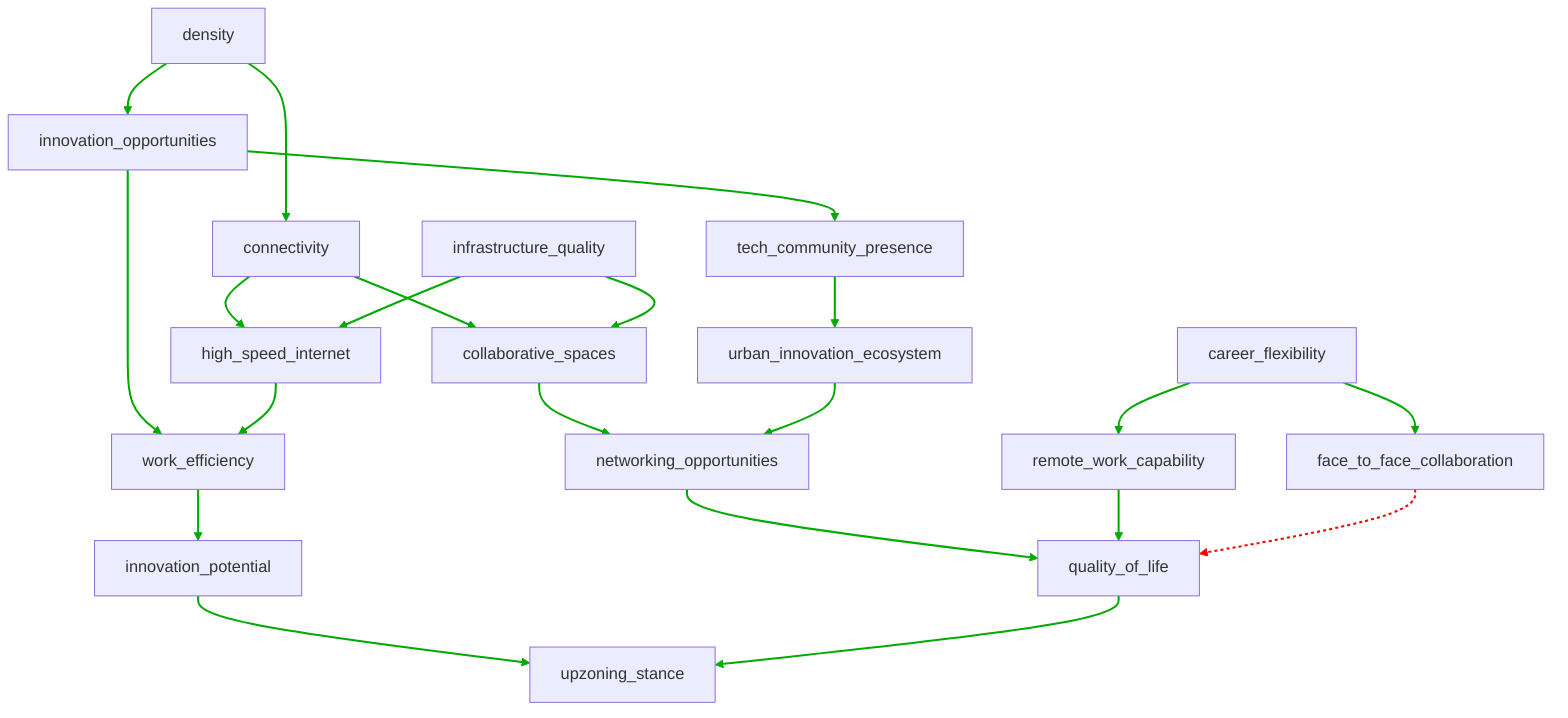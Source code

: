 flowchart TD
    n1[density]
    n2[connectivity]
    n3[innovation_opportunities]
    n4[career_flexibility]
    n5[high_speed_internet]
    n6[collaborative_spaces]
    n7[tech_community_presence]
    n8[work_efficiency]
    n9[urban_innovation_ecosystem]
    n10[networking_opportunities]
    n11[remote_work_capability]
    n12[face_to_face_collaboration]
    n13[infrastructure_quality]
    n14[innovation_potential]
    n15[quality_of_life]
    n16[upzoning_stance]
    n1 --> n2
    n1 --> n3
    n2 --> n5
    n2 --> n6
    n3 --> n7
    n3 --> n8
    n4 --> n11
    n4 --> n12
    n5 --> n8
    n6 --> n10
    n7 --> n9
    n8 --> n14
    n9 --> n10
    n10 --> n15
    n11 --> n15
    n12 --> n15
    n13 --> n5
    n13 --> n6
    n14 --> n16
    n15 --> n16
    linkStyle 0 stroke:#00AA00,stroke-width:2px
    linkStyle 1 stroke:#00AA00,stroke-width:2px
    linkStyle 2 stroke:#00AA00,stroke-width:2px
    linkStyle 3 stroke:#00AA00,stroke-width:2px
    linkStyle 4 stroke:#00AA00,stroke-width:2px
    linkStyle 5 stroke:#00AA00,stroke-width:2px
    linkStyle 6 stroke:#00AA00,stroke-width:2px
    linkStyle 7 stroke:#00AA00,stroke-width:2px
    linkStyle 8 stroke:#00AA00,stroke-width:2px
    linkStyle 9 stroke:#00AA00,stroke-width:2px
    linkStyle 10 stroke:#00AA00,stroke-width:2px
    linkStyle 11 stroke:#00AA00,stroke-width:2px
    linkStyle 12 stroke:#00AA00,stroke-width:2px
    linkStyle 13 stroke:#00AA00,stroke-width:2px
    linkStyle 14 stroke:#00AA00,stroke-width:2px
    linkStyle 15 stroke:#FF0000,stroke-dasharray:3,stroke-width:2px
    linkStyle 16 stroke:#00AA00,stroke-width:2px
    linkStyle 17 stroke:#00AA00,stroke-width:2px
    linkStyle 18 stroke:#00AA00,stroke-width:2px
    linkStyle 19 stroke:#00AA00,stroke-width:2px